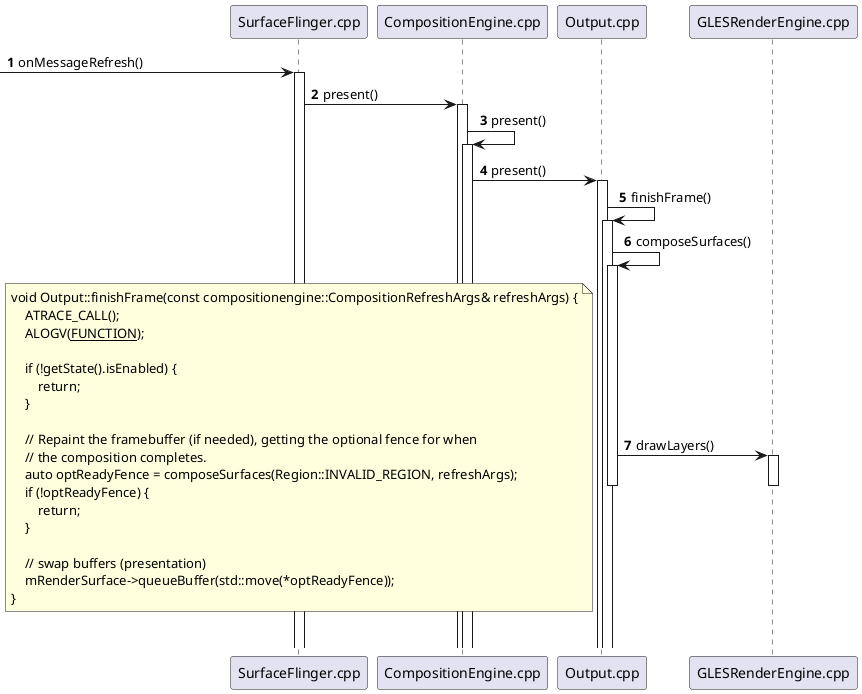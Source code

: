 @startuml
'https://plantuml.com/sequence-diagram

autonumber

 -> SurfaceFlinger.cpp: onMessageRefresh()
activate SurfaceFlinger.cpp
SurfaceFlinger.cpp -> CompositionEngine.cpp: present()
activate CompositionEngine.cpp
CompositionEngine.cpp -> CompositionEngine.cpp: present()
activate CompositionEngine.cpp
CompositionEngine.cpp -> Output.cpp: present()
activate Output.cpp
Output.cpp -> Output.cpp: finishFrame()
activate Output.cpp
Output.cpp -> Output.cpp: composeSurfaces()
activate Output.cpp
Output.cpp -> GLESRenderEngine.cpp: drawLayers()
activate GLESRenderEngine.cpp
deactivate GLESRenderEngine.cpp
deactivate Output.cpp

note left
void Output::finishFrame(const compositionengine::CompositionRefreshArgs& refreshArgs) {
    ATRACE_CALL();
    ALOGV(__FUNCTION__);

    if (!getState().isEnabled) {
        return;
    }

    // Repaint the framebuffer (if needed), getting the optional fence for when
    // the composition completes.
    auto optReadyFence = composeSurfaces(Region::INVALID_REGION, refreshArgs);
    if (!optReadyFence) {
        return;
    }

    // swap buffers (presentation)
    mRenderSurface->queueBuffer(std::move(*optReadyFence));
}
end note

@enduml